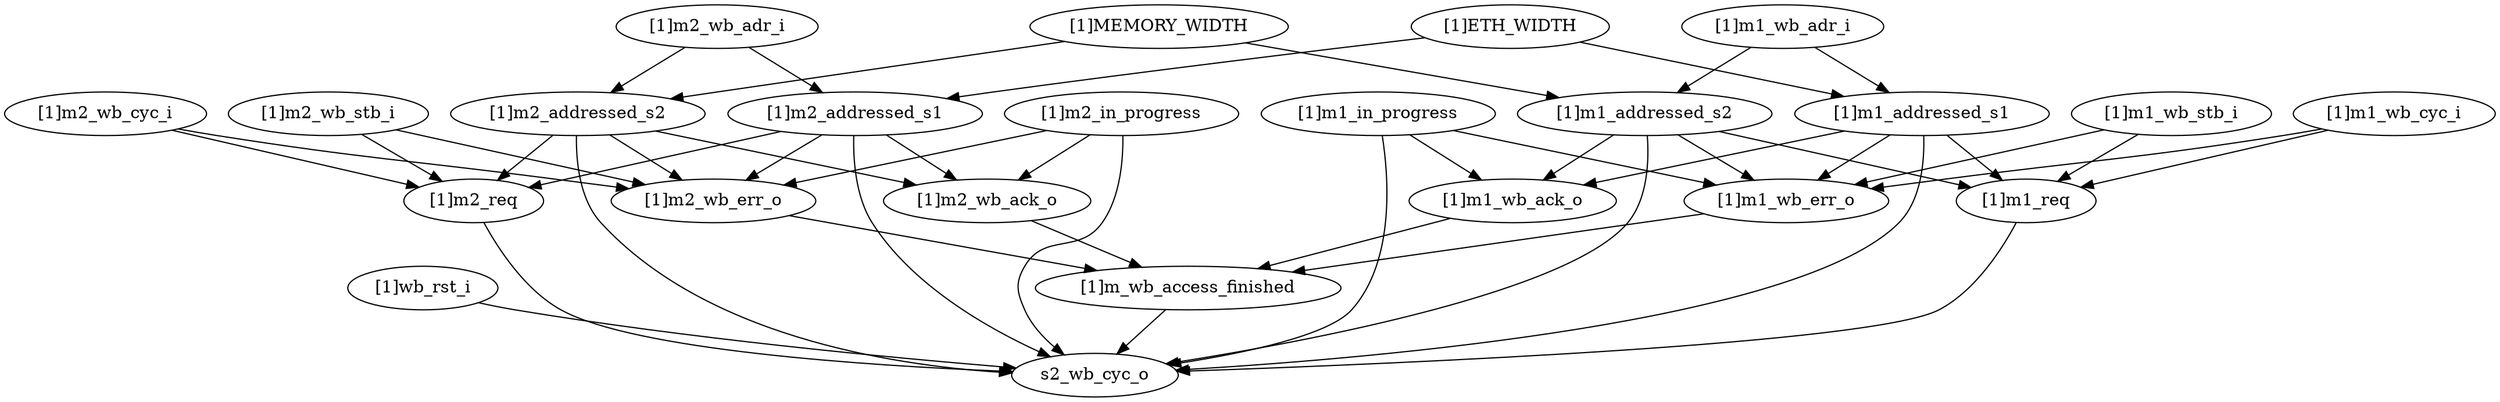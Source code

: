 strict digraph "" {
	"[1]wb_rst_i"	 [complexity=1,
		importance=0.132471616534,
		rank=0.132471616534];
	s2_wb_cyc_o	 [complexity=0,
		importance=0.02388936829,
		rank=0.0];
	"[1]wb_rst_i" -> s2_wb_cyc_o;
	"[1]m2_wb_cyc_i"	 [complexity=10,
		importance=0.126946470607,
		rank=0.0126946470607];
	"[1]m2_req"	 [complexity=5,
		importance=0.113921695523,
		rank=0.0227843391047];
	"[1]m2_wb_cyc_i" -> "[1]m2_req";
	"[1]m2_wb_err_o"	 [complexity=10,
		importance=0.185180222203,
		rank=0.0185180222203];
	"[1]m2_wb_cyc_i" -> "[1]m2_wb_err_o";
	"[1]m2_req" -> s2_wb_cyc_o;
	"[1]m_wb_access_finished"	 [complexity=5,
		importance=0.156017679073,
		rank=0.0312035358146];
	"[1]m_wb_access_finished" -> s2_wb_cyc_o;
	"[1]m1_wb_adr_i"	 [complexity=16,
		importance=0.144855589628,
		rank=0.00905347435175];
	"[1]m1_addressed_s2"	 [complexity=15,
		importance=0.573449785629,
		rank=0.0382299857086];
	"[1]m1_wb_adr_i" -> "[1]m1_addressed_s2";
	"[1]m1_addressed_s1"	 [complexity=15,
		importance=0.758630007832,
		rank=0.0505753338554];
	"[1]m1_wb_adr_i" -> "[1]m1_addressed_s1";
	"[1]m2_in_progress"	 [complexity=11,
		importance=0.762309769117,
		rank=0.0693008881015];
	"[1]m2_in_progress" -> "[1]m2_wb_err_o";
	"[1]m2_in_progress" -> s2_wb_cyc_o;
	"[1]m2_wb_ack_o"	 [complexity=10,
		importance=0.174289665543,
		rank=0.0174289665543];
	"[1]m2_in_progress" -> "[1]m2_wb_ack_o";
	"[1]m1_in_progress"	 [complexity=11,
		importance=0.762309769117,
		rank=0.0693008881015];
	"[1]m1_in_progress" -> s2_wb_cyc_o;
	"[1]m1_wb_err_o"	 [complexity=10,
		importance=0.185180222203,
		rank=0.0185180222203];
	"[1]m1_in_progress" -> "[1]m1_wb_err_o";
	"[1]m1_wb_ack_o"	 [complexity=10,
		importance=0.174289665543,
		rank=0.0174289665543];
	"[1]m1_in_progress" -> "[1]m1_wb_ack_o";
	"[1]m2_wb_err_o" -> "[1]m_wb_access_finished";
	"[1]MEMORY_WIDTH"	 [complexity=16,
		importance=0.144855589628,
		rank=0.00905347435175];
	"[1]m2_addressed_s2"	 [complexity=10,
		importance=0.131830814544,
		rank=0.0131830814544];
	"[1]MEMORY_WIDTH" -> "[1]m2_addressed_s2";
	"[1]MEMORY_WIDTH" -> "[1]m1_addressed_s2";
	"[1]m1_wb_stb_i"	 [complexity=14,
		importance=0.383385219489,
		rank=0.0273846585349];
	"[1]m1_req"	 [complexity=5,
		importance=0.113921695523,
		rank=0.0227843391047];
	"[1]m1_wb_stb_i" -> "[1]m1_req";
	"[1]m1_wb_stb_i" -> "[1]m1_wb_err_o";
	"[1]m2_wb_adr_i"	 [complexity=16,
		importance=0.144855589628,
		rank=0.00905347435175];
	"[1]m2_wb_adr_i" -> "[1]m2_addressed_s2";
	"[1]m2_addressed_s1"	 [complexity=10,
		importance=0.131830814544,
		rank=0.0131830814544];
	"[1]m2_wb_adr_i" -> "[1]m2_addressed_s1";
	"[1]m2_addressed_s2" -> "[1]m2_req";
	"[1]m2_addressed_s2" -> "[1]m2_wb_err_o";
	"[1]m2_addressed_s2" -> s2_wb_cyc_o;
	"[1]m2_addressed_s2" -> "[1]m2_wb_ack_o";
	"[1]m1_req" -> s2_wb_cyc_o;
	"[1]m1_wb_err_o" -> "[1]m_wb_access_finished";
	"[1]m1_wb_ack_o" -> "[1]m_wb_access_finished";
	"[1]m1_wb_cyc_i"	 [complexity=14,
		importance=0.383385219489,
		rank=0.0273846585349];
	"[1]m1_wb_cyc_i" -> "[1]m1_req";
	"[1]m1_wb_cyc_i" -> "[1]m1_wb_err_o";
	"[1]m2_addressed_s1" -> "[1]m2_req";
	"[1]m2_addressed_s1" -> "[1]m2_wb_err_o";
	"[1]m2_addressed_s1" -> s2_wb_cyc_o;
	"[1]m2_addressed_s1" -> "[1]m2_wb_ack_o";
	"[1]ETH_WIDTH"	 [complexity=16,
		importance=0.144855589628,
		rank=0.00905347435175];
	"[1]ETH_WIDTH" -> "[1]m2_addressed_s1";
	"[1]ETH_WIDTH" -> "[1]m1_addressed_s1";
	"[1]m1_addressed_s2" -> s2_wb_cyc_o;
	"[1]m1_addressed_s2" -> "[1]m1_req";
	"[1]m1_addressed_s2" -> "[1]m1_wb_err_o";
	"[1]m1_addressed_s2" -> "[1]m1_wb_ack_o";
	"[1]m1_addressed_s1" -> s2_wb_cyc_o;
	"[1]m1_addressed_s1" -> "[1]m1_req";
	"[1]m1_addressed_s1" -> "[1]m1_wb_err_o";
	"[1]m1_addressed_s1" -> "[1]m1_wb_ack_o";
	"[1]m2_wb_ack_o" -> "[1]m_wb_access_finished";
	"[1]m2_wb_stb_i"	 [complexity=10,
		importance=0.126946470607,
		rank=0.0126946470607];
	"[1]m2_wb_stb_i" -> "[1]m2_req";
	"[1]m2_wb_stb_i" -> "[1]m2_wb_err_o";
}
